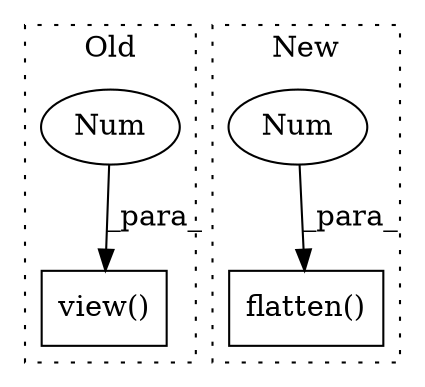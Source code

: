 digraph G {
subgraph cluster0 {
1 [label="view()" a="75" s="9382,9406" l="9,1" shape="box"];
3 [label="Num" a="76" s="9404" l="2" shape="ellipse"];
label = "Old";
style="dotted";
}
subgraph cluster1 {
2 [label="flatten()" a="75" s="9439,9452" l="12,1" shape="box"];
4 [label="Num" a="76" s="9451" l="1" shape="ellipse"];
label = "New";
style="dotted";
}
3 -> 1 [label="_para_"];
4 -> 2 [label="_para_"];
}